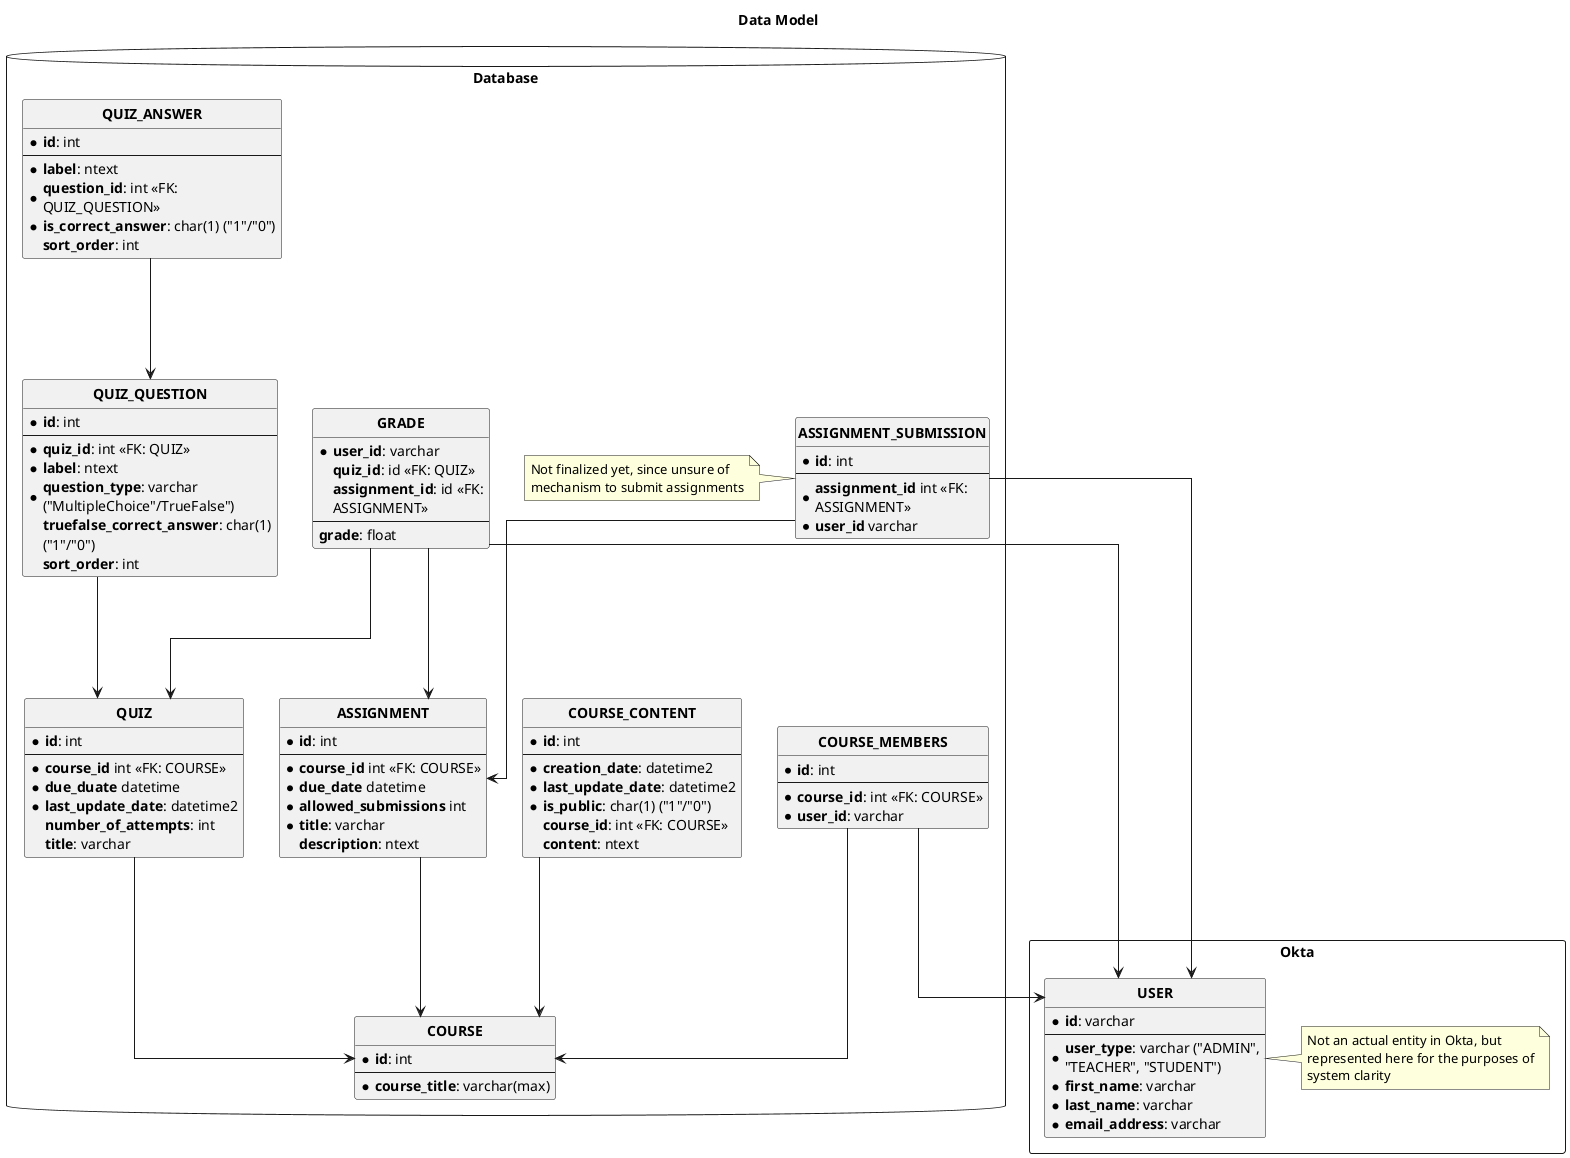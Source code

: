 @startuml
skinparam WrapWidth 250
skinparam MaxMessageSize 250
title Data Model

' hide "E" circle around all entities
hide circle

' avoid problems with angled crows feet
skinparam linetype ortho

package Okta <<Rectangle>> {
    entity "**USER**" as u {
        * **id**: varchar
        --
        * **user_type**: varchar ("ADMIN", "TEACHER", "STUDENT")
        * **first_name**: varchar
        * **last_name**: varchar
        * **email_address**: varchar
    }
    note right
        Not an actual entity in Okta, but represented here for the purposes of system clarity
    end note
}

package Database <<Database>> {
    entity "**COURSE**" as c {
        * **id**: int
        --
        * **course_title**: varchar(max)
    }

    entity "**COURSE_MEMBERS**" as cm {
        * **id**: int
        --
        * **course_id**: int <<FK: COURSE>>
        * **user_id**: varchar
    }

    entity "**COURSE_CONTENT**" as cc {
        * **id**: int
        --
        * **creation_date**: datetime2
        * **last_update_date**: datetime2
        * **is_public**: char(1) ("1"/"0")
        **course_id**: int <<FK: COURSE>>
        **content**: ntext
    }

    entity "**QUIZ**" as q {
        * **id**: int
        --
        * **course_id** int <<FK: COURSE>>
        * **due_duate** datetime
        * **last_update_date**: datetime2
        **number_of_attempts**: int
        **title**: varchar
    }

    entity "**QUIZ_QUESTION**" as qq {
        * **id**: int
        --
        * **quiz_id**: int <<FK: QUIZ>>
        * **label**: ntext
        * **question_type**: varchar ("MultipleChoice"/TrueFalse")
        **truefalse_correct_answer**: char(1) ("1"/"0")
        **sort_order**: int
    }

    entity "**QUIZ_ANSWER**" as qa {
        * **id**: int
        --
        * **label**: ntext
        * **question_id**: int <<FK: QUIZ_QUESTION>>
        * **is_correct_answer**: char(1) ("1"/"0")
        **sort_order**: int
    }

    entity "**ASSIGNMENT**" as a {
        * **id**: int
        --
        * **course_id** int <<FK: COURSE>>
        * **due_date** datetime
        * **allowed_submissions** int
        * **title**: varchar
        **description**: ntext
    }

    entity "**ASSIGNMENT_SUBMISSION**" as as {
        * **id**: int
        --
        * **assignment_id** int <<FK: ASSIGNMENT>>
        * **user_id** varchar
    }
    note left
        Not finalized yet, since unsure of mechanism to submit assignments
    end note

    entity "**GRADE**" as g {
        * **user_id**: varchar
        **quiz_id**: id <<FK: QUIZ>>
        **assignment_id**: id <<FK: ASSIGNMENT>>
        --
        **grade**: float
    }
}

cm ---> u
cm ---> c
cc ---> c
q ---> c
qq ---> q
qa ---> qq
a ---> c
as ---> a
as ---> u
g ---> u
g ---> q
g ---> a
@enduml
